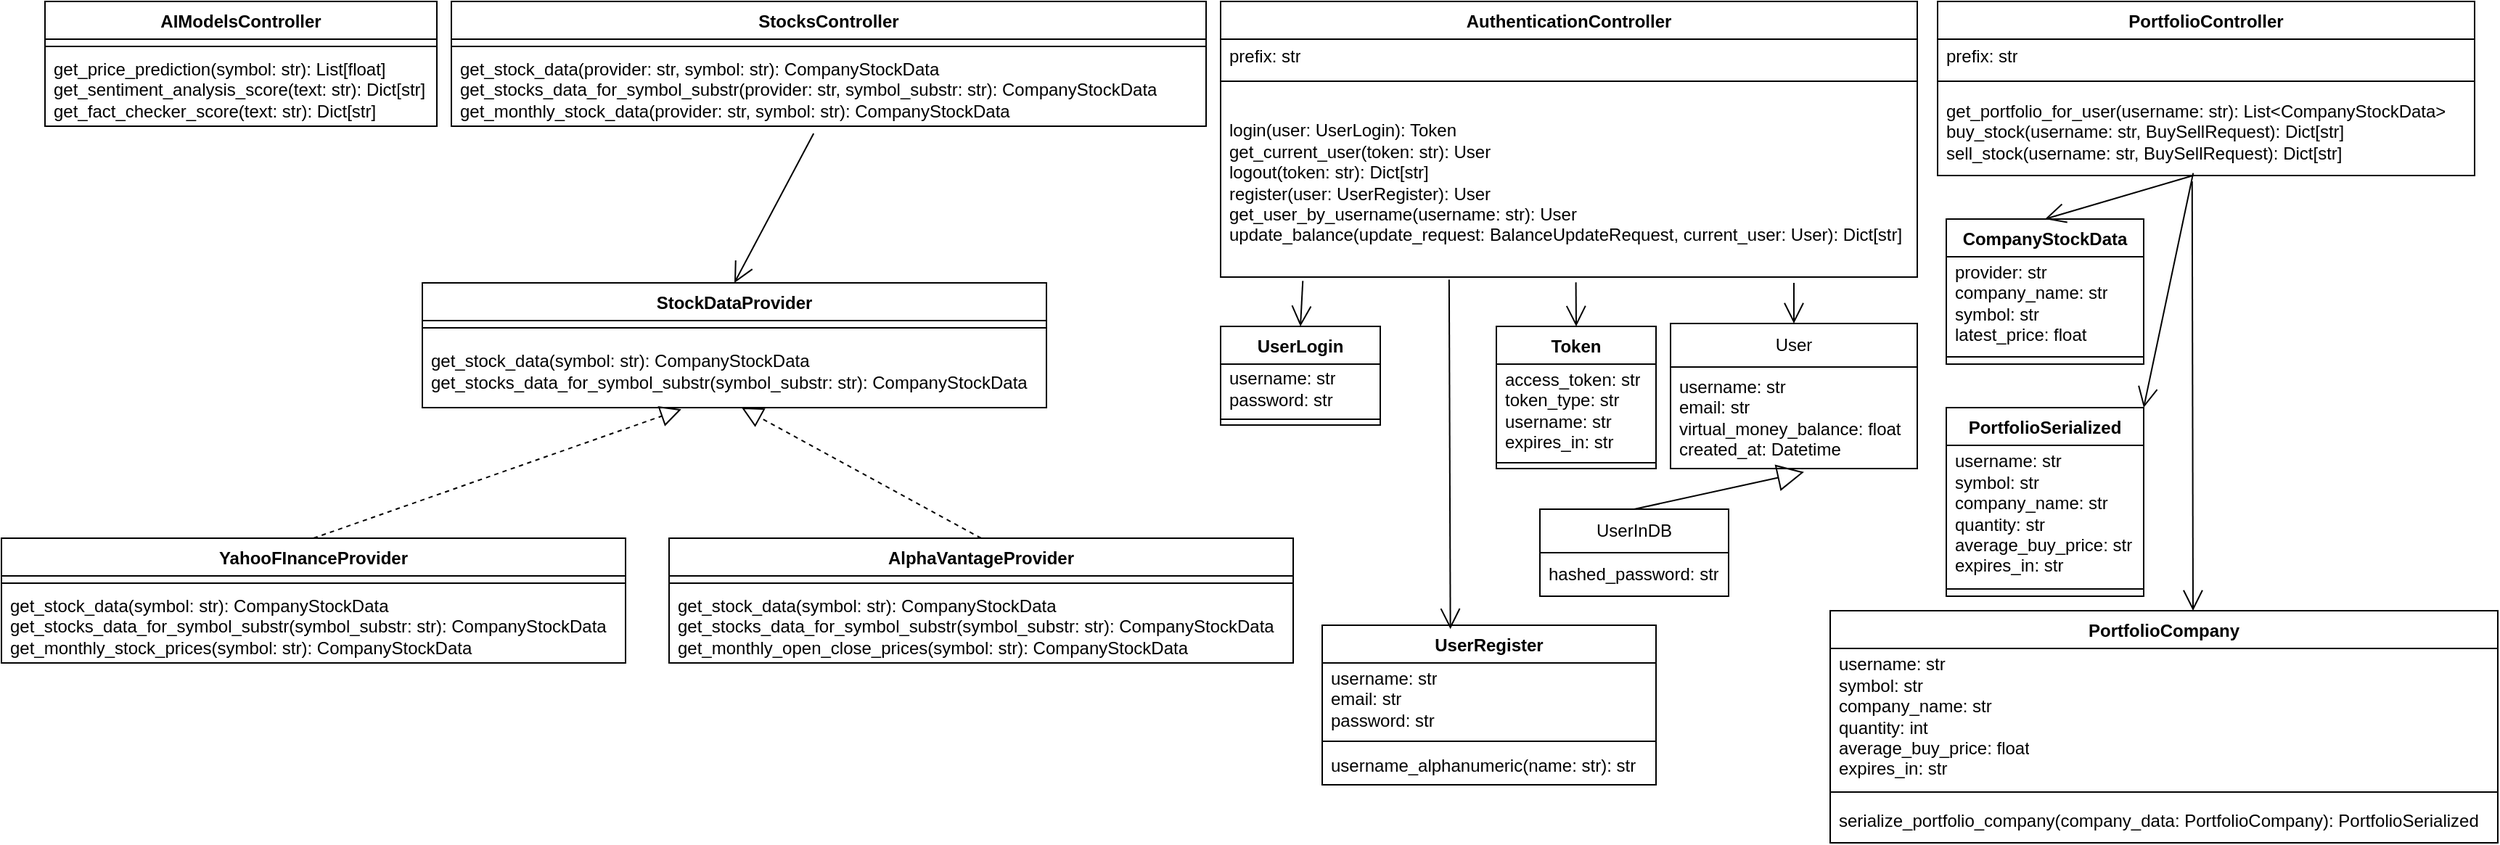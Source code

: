<mxfile version="27.0.1">
  <diagram name="Pagină-1" id="mZ6_zmvi4qatGJU-Lp0r">
    <mxGraphModel dx="2880" dy="671" grid="1" gridSize="10" guides="1" tooltips="1" connect="1" arrows="1" fold="1" page="1" pageScale="1" pageWidth="827" pageHeight="1169" math="0" shadow="0">
      <root>
        <mxCell id="0" />
        <mxCell id="1" parent="0" />
        <mxCell id="cx__XU5smR8nrhyl2enT-2" value="User" style="swimlane;fontStyle=0;childLayout=stackLayout;horizontal=1;startSize=30;horizontalStack=0;resizeParent=1;resizeParentMax=0;resizeLast=0;collapsible=1;marginBottom=0;whiteSpace=wrap;html=1;" vertex="1" parent="1">
          <mxGeometry x="-140" y="272" width="170" height="100" as="geometry" />
        </mxCell>
        <mxCell id="cx__XU5smR8nrhyl2enT-3" value="username: str&lt;div&gt;email: str&lt;/div&gt;&lt;div&gt;virtual_money_balance: float&lt;/div&gt;&lt;div&gt;created_at: Datetime&lt;/div&gt;" style="text;strokeColor=none;fillColor=none;align=left;verticalAlign=middle;spacingLeft=4;spacingRight=4;overflow=hidden;points=[[0,0.5],[1,0.5]];portConstraint=eastwest;rotatable=0;whiteSpace=wrap;html=1;" vertex="1" parent="cx__XU5smR8nrhyl2enT-2">
          <mxGeometry y="30" width="170" height="70" as="geometry" />
        </mxCell>
        <mxCell id="cx__XU5smR8nrhyl2enT-6" value="UserInDB" style="swimlane;fontStyle=0;childLayout=stackLayout;horizontal=1;startSize=30;horizontalStack=0;resizeParent=1;resizeParentMax=0;resizeLast=0;collapsible=1;marginBottom=0;whiteSpace=wrap;html=1;" vertex="1" parent="1">
          <mxGeometry x="-230" y="400" width="130" height="60" as="geometry" />
        </mxCell>
        <mxCell id="cx__XU5smR8nrhyl2enT-7" value="hashed_password: str" style="text;strokeColor=none;fillColor=none;align=left;verticalAlign=middle;spacingLeft=4;spacingRight=4;overflow=hidden;points=[[0,0.5],[1,0.5]];portConstraint=eastwest;rotatable=0;whiteSpace=wrap;html=1;" vertex="1" parent="cx__XU5smR8nrhyl2enT-6">
          <mxGeometry y="30" width="130" height="30" as="geometry" />
        </mxCell>
        <mxCell id="cx__XU5smR8nrhyl2enT-11" value="UserRegister" style="swimlane;fontStyle=1;align=center;verticalAlign=top;childLayout=stackLayout;horizontal=1;startSize=26;horizontalStack=0;resizeParent=1;resizeParentMax=0;resizeLast=0;collapsible=1;marginBottom=0;whiteSpace=wrap;html=1;" vertex="1" parent="1">
          <mxGeometry x="-380" y="480" width="230" height="110" as="geometry" />
        </mxCell>
        <mxCell id="cx__XU5smR8nrhyl2enT-17" value="username: str&lt;div&gt;email: str&lt;/div&gt;&lt;div&gt;password: str&lt;/div&gt;" style="text;strokeColor=none;fillColor=none;align=left;verticalAlign=middle;spacingLeft=4;spacingRight=4;overflow=hidden;points=[[0,0.5],[1,0.5]];portConstraint=eastwest;rotatable=0;whiteSpace=wrap;html=1;" vertex="1" parent="cx__XU5smR8nrhyl2enT-11">
          <mxGeometry y="26" width="230" height="50" as="geometry" />
        </mxCell>
        <mxCell id="cx__XU5smR8nrhyl2enT-13" value="" style="line;strokeWidth=1;fillColor=none;align=left;verticalAlign=middle;spacingTop=-1;spacingLeft=3;spacingRight=3;rotatable=0;labelPosition=right;points=[];portConstraint=eastwest;strokeColor=inherit;" vertex="1" parent="cx__XU5smR8nrhyl2enT-11">
          <mxGeometry y="76" width="230" height="8" as="geometry" />
        </mxCell>
        <mxCell id="cx__XU5smR8nrhyl2enT-18" value="username_alphanumeric(name: str): str" style="text;strokeColor=none;fillColor=none;align=left;verticalAlign=middle;spacingLeft=4;spacingRight=4;overflow=hidden;points=[[0,0.5],[1,0.5]];portConstraint=eastwest;rotatable=0;whiteSpace=wrap;html=1;" vertex="1" parent="cx__XU5smR8nrhyl2enT-11">
          <mxGeometry y="84" width="230" height="26" as="geometry" />
        </mxCell>
        <mxCell id="cx__XU5smR8nrhyl2enT-19" value="UserLogin" style="swimlane;fontStyle=1;align=center;verticalAlign=top;childLayout=stackLayout;horizontal=1;startSize=26;horizontalStack=0;resizeParent=1;resizeParentMax=0;resizeLast=0;collapsible=1;marginBottom=0;whiteSpace=wrap;html=1;" vertex="1" parent="1">
          <mxGeometry x="-450" y="274" width="110" height="68" as="geometry" />
        </mxCell>
        <mxCell id="cx__XU5smR8nrhyl2enT-20" value="username: str&lt;div&gt;password: str&lt;/div&gt;" style="text;strokeColor=none;fillColor=none;align=left;verticalAlign=middle;spacingLeft=4;spacingRight=4;overflow=hidden;points=[[0,0.5],[1,0.5]];portConstraint=eastwest;rotatable=0;whiteSpace=wrap;html=1;" vertex="1" parent="cx__XU5smR8nrhyl2enT-19">
          <mxGeometry y="26" width="110" height="34" as="geometry" />
        </mxCell>
        <mxCell id="cx__XU5smR8nrhyl2enT-21" value="" style="line;strokeWidth=1;fillColor=none;align=left;verticalAlign=middle;spacingTop=-1;spacingLeft=3;spacingRight=3;rotatable=0;labelPosition=right;points=[];portConstraint=eastwest;strokeColor=inherit;" vertex="1" parent="cx__XU5smR8nrhyl2enT-19">
          <mxGeometry y="60" width="110" height="8" as="geometry" />
        </mxCell>
        <mxCell id="cx__XU5smR8nrhyl2enT-23" value="Token" style="swimlane;fontStyle=1;align=center;verticalAlign=top;childLayout=stackLayout;horizontal=1;startSize=26;horizontalStack=0;resizeParent=1;resizeParentMax=0;resizeLast=0;collapsible=1;marginBottom=0;whiteSpace=wrap;html=1;" vertex="1" parent="1">
          <mxGeometry x="-260" y="274" width="110" height="98" as="geometry" />
        </mxCell>
        <mxCell id="cx__XU5smR8nrhyl2enT-24" value="access_token: str&lt;div&gt;token_type: str&lt;/div&gt;&lt;div&gt;username: str&lt;/div&gt;&lt;div&gt;expires_in: str&lt;/div&gt;" style="text;strokeColor=none;fillColor=none;align=left;verticalAlign=middle;spacingLeft=4;spacingRight=4;overflow=hidden;points=[[0,0.5],[1,0.5]];portConstraint=eastwest;rotatable=0;whiteSpace=wrap;html=1;" vertex="1" parent="cx__XU5smR8nrhyl2enT-23">
          <mxGeometry y="26" width="110" height="64" as="geometry" />
        </mxCell>
        <mxCell id="cx__XU5smR8nrhyl2enT-25" value="" style="line;strokeWidth=1;fillColor=none;align=left;verticalAlign=middle;spacingTop=-1;spacingLeft=3;spacingRight=3;rotatable=0;labelPosition=right;points=[];portConstraint=eastwest;strokeColor=inherit;" vertex="1" parent="cx__XU5smR8nrhyl2enT-23">
          <mxGeometry y="90" width="110" height="8" as="geometry" />
        </mxCell>
        <mxCell id="cx__XU5smR8nrhyl2enT-26" value="PortfolioCompany" style="swimlane;fontStyle=1;align=center;verticalAlign=top;childLayout=stackLayout;horizontal=1;startSize=26;horizontalStack=0;resizeParent=1;resizeParentMax=0;resizeLast=0;collapsible=1;marginBottom=0;whiteSpace=wrap;html=1;" vertex="1" parent="1">
          <mxGeometry x="-30" y="470" width="460" height="160" as="geometry" />
        </mxCell>
        <mxCell id="cx__XU5smR8nrhyl2enT-27" value="username: str&lt;div&gt;&lt;span style=&quot;background-color: transparent; color: light-dark(rgb(0, 0, 0), rgb(255, 255, 255));&quot;&gt;symbol: str&lt;/span&gt;&lt;/div&gt;&lt;div&gt;company_name: str&lt;br&gt;&lt;div&gt;quantity: int&lt;/div&gt;&lt;div&gt;average_buy_price: float&lt;/div&gt;&lt;div&gt;expires_in: str&lt;/div&gt;&lt;/div&gt;" style="text;strokeColor=none;fillColor=none;align=left;verticalAlign=middle;spacingLeft=4;spacingRight=4;overflow=hidden;points=[[0,0.5],[1,0.5]];portConstraint=eastwest;rotatable=0;whiteSpace=wrap;html=1;" vertex="1" parent="cx__XU5smR8nrhyl2enT-26">
          <mxGeometry y="26" width="460" height="94" as="geometry" />
        </mxCell>
        <mxCell id="cx__XU5smR8nrhyl2enT-28" value="" style="line;strokeWidth=1;fillColor=none;align=left;verticalAlign=middle;spacingTop=-1;spacingLeft=3;spacingRight=3;rotatable=0;labelPosition=right;points=[];portConstraint=eastwest;strokeColor=inherit;" vertex="1" parent="cx__XU5smR8nrhyl2enT-26">
          <mxGeometry y="120" width="460" height="10" as="geometry" />
        </mxCell>
        <mxCell id="cx__XU5smR8nrhyl2enT-29" value="serialize_portfolio_company(company_data: PortfolioCompany): PortfolioSerialized" style="text;strokeColor=none;fillColor=none;align=left;verticalAlign=middle;spacingLeft=4;spacingRight=4;overflow=hidden;points=[[0,0.5],[1,0.5]];portConstraint=eastwest;rotatable=0;whiteSpace=wrap;html=1;" vertex="1" parent="cx__XU5smR8nrhyl2enT-26">
          <mxGeometry y="130" width="460" height="30" as="geometry" />
        </mxCell>
        <mxCell id="cx__XU5smR8nrhyl2enT-30" value="PortfolioSerialized" style="swimlane;fontStyle=1;align=center;verticalAlign=top;childLayout=stackLayout;horizontal=1;startSize=26;horizontalStack=0;resizeParent=1;resizeParentMax=0;resizeLast=0;collapsible=1;marginBottom=0;whiteSpace=wrap;html=1;" vertex="1" parent="1">
          <mxGeometry x="50" y="330" width="136" height="130" as="geometry" />
        </mxCell>
        <mxCell id="cx__XU5smR8nrhyl2enT-31" value="username: str&lt;div&gt;&lt;span style=&quot;background-color: transparent; color: light-dark(rgb(0, 0, 0), rgb(255, 255, 255));&quot;&gt;symbol: str&lt;/span&gt;&lt;/div&gt;&lt;div&gt;company_name: str&lt;br&gt;&lt;div&gt;quantity: str&lt;/div&gt;&lt;div&gt;average_buy_price: str&lt;/div&gt;&lt;div&gt;expires_in: str&lt;/div&gt;&lt;/div&gt;" style="text;strokeColor=none;fillColor=none;align=left;verticalAlign=middle;spacingLeft=4;spacingRight=4;overflow=hidden;points=[[0,0.5],[1,0.5]];portConstraint=eastwest;rotatable=0;whiteSpace=wrap;html=1;" vertex="1" parent="cx__XU5smR8nrhyl2enT-30">
          <mxGeometry y="26" width="136" height="94" as="geometry" />
        </mxCell>
        <mxCell id="cx__XU5smR8nrhyl2enT-32" value="" style="line;strokeWidth=1;fillColor=none;align=left;verticalAlign=middle;spacingTop=-1;spacingLeft=3;spacingRight=3;rotatable=0;labelPosition=right;points=[];portConstraint=eastwest;strokeColor=inherit;" vertex="1" parent="cx__XU5smR8nrhyl2enT-30">
          <mxGeometry y="120" width="136" height="10" as="geometry" />
        </mxCell>
        <mxCell id="cx__XU5smR8nrhyl2enT-40" value="StockDataProvider" style="swimlane;fontStyle=1;align=center;verticalAlign=top;childLayout=stackLayout;horizontal=1;startSize=26;horizontalStack=0;resizeParent=1;resizeParentMax=0;resizeLast=0;collapsible=1;marginBottom=0;whiteSpace=wrap;html=1;" vertex="1" parent="1">
          <mxGeometry x="-1000" y="244" width="430" height="86" as="geometry" />
        </mxCell>
        <mxCell id="cx__XU5smR8nrhyl2enT-42" value="" style="line;strokeWidth=1;fillColor=none;align=left;verticalAlign=middle;spacingTop=-1;spacingLeft=3;spacingRight=3;rotatable=0;labelPosition=right;points=[];portConstraint=eastwest;strokeColor=inherit;" vertex="1" parent="cx__XU5smR8nrhyl2enT-40">
          <mxGeometry y="26" width="430" height="10" as="geometry" />
        </mxCell>
        <mxCell id="cx__XU5smR8nrhyl2enT-43" value="get_stock_data(symbol: str): CompanyStockData&lt;div&gt;get_stocks_data_for_symbol_substr(symbol_substr: str):&amp;nbsp;&lt;span style=&quot;background-color: transparent; color: light-dark(rgb(0, 0, 0), rgb(255, 255, 255));&quot;&gt;CompanyStockData&lt;/span&gt;&lt;/div&gt;" style="text;strokeColor=none;fillColor=none;align=left;verticalAlign=middle;spacingLeft=4;spacingRight=4;overflow=hidden;points=[[0,0.5],[1,0.5]];portConstraint=eastwest;rotatable=0;whiteSpace=wrap;html=1;" vertex="1" parent="cx__XU5smR8nrhyl2enT-40">
          <mxGeometry y="36" width="430" height="50" as="geometry" />
        </mxCell>
        <mxCell id="cx__XU5smR8nrhyl2enT-44" value="CompanyStockData" style="swimlane;fontStyle=1;align=center;verticalAlign=top;childLayout=stackLayout;horizontal=1;startSize=26;horizontalStack=0;resizeParent=1;resizeParentMax=0;resizeLast=0;collapsible=1;marginBottom=0;whiteSpace=wrap;html=1;" vertex="1" parent="1">
          <mxGeometry x="50" y="200" width="136" height="100" as="geometry" />
        </mxCell>
        <mxCell id="cx__XU5smR8nrhyl2enT-45" value="provider: str&lt;div&gt;company_name: str&lt;br&gt;&lt;div&gt;symbol: str&lt;/div&gt;&lt;/div&gt;&lt;div&gt;latest_price: float&lt;/div&gt;" style="text;strokeColor=none;fillColor=none;align=left;verticalAlign=middle;spacingLeft=4;spacingRight=4;overflow=hidden;points=[[0,0.5],[1,0.5]];portConstraint=eastwest;rotatable=0;whiteSpace=wrap;html=1;" vertex="1" parent="cx__XU5smR8nrhyl2enT-44">
          <mxGeometry y="26" width="136" height="64" as="geometry" />
        </mxCell>
        <mxCell id="cx__XU5smR8nrhyl2enT-46" value="" style="line;strokeWidth=1;fillColor=none;align=left;verticalAlign=middle;spacingTop=-1;spacingLeft=3;spacingRight=3;rotatable=0;labelPosition=right;points=[];portConstraint=eastwest;strokeColor=inherit;" vertex="1" parent="cx__XU5smR8nrhyl2enT-44">
          <mxGeometry y="90" width="136" height="10" as="geometry" />
        </mxCell>
        <mxCell id="cx__XU5smR8nrhyl2enT-47" value="YahooFInanceProvider" style="swimlane;fontStyle=1;align=center;verticalAlign=top;childLayout=stackLayout;horizontal=1;startSize=26;horizontalStack=0;resizeParent=1;resizeParentMax=0;resizeLast=0;collapsible=1;marginBottom=0;whiteSpace=wrap;html=1;" vertex="1" parent="1">
          <mxGeometry x="-1290" y="420" width="430" height="86" as="geometry" />
        </mxCell>
        <mxCell id="cx__XU5smR8nrhyl2enT-48" value="" style="line;strokeWidth=1;fillColor=none;align=left;verticalAlign=middle;spacingTop=-1;spacingLeft=3;spacingRight=3;rotatable=0;labelPosition=right;points=[];portConstraint=eastwest;strokeColor=inherit;" vertex="1" parent="cx__XU5smR8nrhyl2enT-47">
          <mxGeometry y="26" width="430" height="10" as="geometry" />
        </mxCell>
        <mxCell id="cx__XU5smR8nrhyl2enT-49" value="get_stock_data(symbol: str): CompanyStockData&lt;div&gt;get_stocks_data_for_symbol_substr(symbol_substr: str):&amp;nbsp;&lt;span style=&quot;background-color: transparent; color: light-dark(rgb(0, 0, 0), rgb(255, 255, 255));&quot;&gt;CompanyStockData&lt;/span&gt;&lt;/div&gt;&lt;div&gt;&lt;span style=&quot;background-color: transparent; color: light-dark(rgb(0, 0, 0), rgb(255, 255, 255));&quot;&gt;get_monthly_stock_prices(symbol: str): CompanyStockData&lt;/span&gt;&lt;/div&gt;" style="text;strokeColor=none;fillColor=none;align=left;verticalAlign=middle;spacingLeft=4;spacingRight=4;overflow=hidden;points=[[0,0.5],[1,0.5]];portConstraint=eastwest;rotatable=0;whiteSpace=wrap;html=1;" vertex="1" parent="cx__XU5smR8nrhyl2enT-47">
          <mxGeometry y="36" width="430" height="50" as="geometry" />
        </mxCell>
        <mxCell id="cx__XU5smR8nrhyl2enT-50" value="AlphaVantageProvider" style="swimlane;fontStyle=1;align=center;verticalAlign=top;childLayout=stackLayout;horizontal=1;startSize=26;horizontalStack=0;resizeParent=1;resizeParentMax=0;resizeLast=0;collapsible=1;marginBottom=0;whiteSpace=wrap;html=1;" vertex="1" parent="1">
          <mxGeometry x="-830" y="420" width="430" height="86" as="geometry" />
        </mxCell>
        <mxCell id="cx__XU5smR8nrhyl2enT-51" value="" style="line;strokeWidth=1;fillColor=none;align=left;verticalAlign=middle;spacingTop=-1;spacingLeft=3;spacingRight=3;rotatable=0;labelPosition=right;points=[];portConstraint=eastwest;strokeColor=inherit;" vertex="1" parent="cx__XU5smR8nrhyl2enT-50">
          <mxGeometry y="26" width="430" height="10" as="geometry" />
        </mxCell>
        <mxCell id="cx__XU5smR8nrhyl2enT-52" value="get_stock_data(symbol: str): CompanyStockData&lt;div&gt;get_stocks_data_for_symbol_substr(symbol_substr: str):&amp;nbsp;&lt;span style=&quot;background-color: transparent; color: light-dark(rgb(0, 0, 0), rgb(255, 255, 255));&quot;&gt;CompanyStockData&lt;/span&gt;&lt;/div&gt;&lt;div&gt;&lt;span style=&quot;background-color: transparent; color: light-dark(rgb(0, 0, 0), rgb(255, 255, 255));&quot;&gt;get_monthly_open_close_prices(symbol: str): CompanyStockData&lt;/span&gt;&lt;/div&gt;" style="text;strokeColor=none;fillColor=none;align=left;verticalAlign=middle;spacingLeft=4;spacingRight=4;overflow=hidden;points=[[0,0.5],[1,0.5]];portConstraint=eastwest;rotatable=0;whiteSpace=wrap;html=1;" vertex="1" parent="cx__XU5smR8nrhyl2enT-50">
          <mxGeometry y="36" width="430" height="50" as="geometry" />
        </mxCell>
        <mxCell id="cx__XU5smR8nrhyl2enT-53" value="AuthenticationController" style="swimlane;fontStyle=1;align=center;verticalAlign=top;childLayout=stackLayout;horizontal=1;startSize=26;horizontalStack=0;resizeParent=1;resizeParentMax=0;resizeLast=0;collapsible=1;marginBottom=0;whiteSpace=wrap;html=1;" vertex="1" parent="1">
          <mxGeometry x="-450" y="50" width="480" height="190" as="geometry" />
        </mxCell>
        <mxCell id="cx__XU5smR8nrhyl2enT-54" value="prefix: str" style="text;strokeColor=none;fillColor=none;align=left;verticalAlign=middle;spacingLeft=4;spacingRight=4;overflow=hidden;points=[[0,0.5],[1,0.5]];portConstraint=eastwest;rotatable=0;whiteSpace=wrap;html=1;" vertex="1" parent="cx__XU5smR8nrhyl2enT-53">
          <mxGeometry y="26" width="480" height="24" as="geometry" />
        </mxCell>
        <mxCell id="cx__XU5smR8nrhyl2enT-55" value="" style="line;strokeWidth=1;fillColor=none;align=left;verticalAlign=middle;spacingTop=-1;spacingLeft=3;spacingRight=3;rotatable=0;labelPosition=right;points=[];portConstraint=eastwest;strokeColor=inherit;" vertex="1" parent="cx__XU5smR8nrhyl2enT-53">
          <mxGeometry y="50" width="480" height="10" as="geometry" />
        </mxCell>
        <mxCell id="cx__XU5smR8nrhyl2enT-56" value="login(user: UserLogin): Token&lt;div&gt;get_current_user(token: str): User&lt;/div&gt;&lt;div&gt;logout(token: str): Dict[str]&lt;/div&gt;&lt;div&gt;register(user: UserRegister): User&lt;/div&gt;&lt;div&gt;get_user_by_username(username: str): User&lt;/div&gt;&lt;div&gt;update_balance(update_request: BalanceUpdateRequest, current_user: User): Dict[str]&lt;/div&gt;" style="text;strokeColor=none;fillColor=none;align=left;verticalAlign=middle;spacingLeft=4;spacingRight=4;overflow=hidden;points=[[0,0.5],[1,0.5]];portConstraint=eastwest;rotatable=0;whiteSpace=wrap;html=1;" vertex="1" parent="cx__XU5smR8nrhyl2enT-53">
          <mxGeometry y="60" width="480" height="130" as="geometry" />
        </mxCell>
        <mxCell id="cx__XU5smR8nrhyl2enT-57" value="PortfolioController" style="swimlane;fontStyle=1;align=center;verticalAlign=top;childLayout=stackLayout;horizontal=1;startSize=26;horizontalStack=0;resizeParent=1;resizeParentMax=0;resizeLast=0;collapsible=1;marginBottom=0;whiteSpace=wrap;html=1;" vertex="1" parent="1">
          <mxGeometry x="44" y="50" width="370" height="120" as="geometry" />
        </mxCell>
        <mxCell id="cx__XU5smR8nrhyl2enT-58" value="prefix: str" style="text;strokeColor=none;fillColor=none;align=left;verticalAlign=middle;spacingLeft=4;spacingRight=4;overflow=hidden;points=[[0,0.5],[1,0.5]];portConstraint=eastwest;rotatable=0;whiteSpace=wrap;html=1;" vertex="1" parent="cx__XU5smR8nrhyl2enT-57">
          <mxGeometry y="26" width="370" height="24" as="geometry" />
        </mxCell>
        <mxCell id="cx__XU5smR8nrhyl2enT-59" value="" style="line;strokeWidth=1;fillColor=none;align=left;verticalAlign=middle;spacingTop=-1;spacingLeft=3;spacingRight=3;rotatable=0;labelPosition=right;points=[];portConstraint=eastwest;strokeColor=inherit;" vertex="1" parent="cx__XU5smR8nrhyl2enT-57">
          <mxGeometry y="50" width="370" height="10" as="geometry" />
        </mxCell>
        <mxCell id="cx__XU5smR8nrhyl2enT-60" value="get_portfolio_for_user(username: str): List&amp;lt;CompanyStockData&amp;gt;&lt;div&gt;buy_stock(username: str, BuySellRequest): Dict[str]&lt;/div&gt;&lt;div&gt;sell_stock(username: str, BuySellRequest): Dict[str]&lt;/div&gt;" style="text;strokeColor=none;fillColor=none;align=left;verticalAlign=middle;spacingLeft=4;spacingRight=4;overflow=hidden;points=[[0,0.5],[1,0.5]];portConstraint=eastwest;rotatable=0;whiteSpace=wrap;html=1;" vertex="1" parent="cx__XU5smR8nrhyl2enT-57">
          <mxGeometry y="60" width="370" height="60" as="geometry" />
        </mxCell>
        <mxCell id="cx__XU5smR8nrhyl2enT-65" value="StocksController" style="swimlane;fontStyle=1;align=center;verticalAlign=top;childLayout=stackLayout;horizontal=1;startSize=26;horizontalStack=0;resizeParent=1;resizeParentMax=0;resizeLast=0;collapsible=1;marginBottom=0;whiteSpace=wrap;html=1;" vertex="1" parent="1">
          <mxGeometry x="-980" y="50" width="520" height="86" as="geometry" />
        </mxCell>
        <mxCell id="cx__XU5smR8nrhyl2enT-66" value="" style="line;strokeWidth=1;fillColor=none;align=left;verticalAlign=middle;spacingTop=-1;spacingLeft=3;spacingRight=3;rotatable=0;labelPosition=right;points=[];portConstraint=eastwest;strokeColor=inherit;" vertex="1" parent="cx__XU5smR8nrhyl2enT-65">
          <mxGeometry y="26" width="520" height="10" as="geometry" />
        </mxCell>
        <mxCell id="cx__XU5smR8nrhyl2enT-67" value="get_stock_data(provider: str, symbol: str): CompanyStockData&lt;div&gt;get_stocks_data_for_symbol_substr(provider: str, symbol_substr: str):&amp;nbsp;&lt;span style=&quot;background-color: transparent; color: light-dark(rgb(0, 0, 0), rgb(255, 255, 255));&quot;&gt;CompanyStockData&lt;/span&gt;&lt;/div&gt;&lt;div&gt;&lt;span style=&quot;background-color: transparent; color: light-dark(rgb(0, 0, 0), rgb(255, 255, 255));&quot;&gt;get_monthly_stock_data(provider: str, symbol: str): CompanyStockData&lt;/span&gt;&lt;/div&gt;" style="text;strokeColor=none;fillColor=none;align=left;verticalAlign=middle;spacingLeft=4;spacingRight=4;overflow=hidden;points=[[0,0.5],[1,0.5]];portConstraint=eastwest;rotatable=0;whiteSpace=wrap;html=1;" vertex="1" parent="cx__XU5smR8nrhyl2enT-65">
          <mxGeometry y="36" width="520" height="50" as="geometry" />
        </mxCell>
        <mxCell id="cx__XU5smR8nrhyl2enT-68" value="AIModelsController" style="swimlane;fontStyle=1;align=center;verticalAlign=top;childLayout=stackLayout;horizontal=1;startSize=26;horizontalStack=0;resizeParent=1;resizeParentMax=0;resizeLast=0;collapsible=1;marginBottom=0;whiteSpace=wrap;html=1;" vertex="1" parent="1">
          <mxGeometry x="-1260" y="50" width="270" height="86" as="geometry" />
        </mxCell>
        <mxCell id="cx__XU5smR8nrhyl2enT-69" value="" style="line;strokeWidth=1;fillColor=none;align=left;verticalAlign=middle;spacingTop=-1;spacingLeft=3;spacingRight=3;rotatable=0;labelPosition=right;points=[];portConstraint=eastwest;strokeColor=inherit;" vertex="1" parent="cx__XU5smR8nrhyl2enT-68">
          <mxGeometry y="26" width="270" height="10" as="geometry" />
        </mxCell>
        <mxCell id="cx__XU5smR8nrhyl2enT-70" value="get_price_prediction(symbol: str): List[float]&lt;div&gt;get_sentiment_analysis_score(text: str):&amp;nbsp;&lt;span style=&quot;background-color: transparent; color: light-dark(rgb(0, 0, 0), rgb(255, 255, 255));&quot;&gt;Dict[str]&lt;/span&gt;&lt;/div&gt;&lt;div&gt;&lt;span style=&quot;background-color: transparent; color: light-dark(rgb(0, 0, 0), rgb(255, 255, 255));&quot;&gt;get_fact_checker_score(text: str): Dict[str]&lt;/span&gt;&lt;/div&gt;" style="text;strokeColor=none;fillColor=none;align=left;verticalAlign=middle;spacingLeft=4;spacingRight=4;overflow=hidden;points=[[0,0.5],[1,0.5]];portConstraint=eastwest;rotatable=0;whiteSpace=wrap;html=1;" vertex="1" parent="cx__XU5smR8nrhyl2enT-68">
          <mxGeometry y="36" width="270" height="50" as="geometry" />
        </mxCell>
        <mxCell id="cx__XU5smR8nrhyl2enT-72" value="" style="endArrow=open;endFill=1;endSize=12;html=1;rounded=0;exitX=0.48;exitY=1.1;exitDx=0;exitDy=0;exitPerimeter=0;entryX=0.5;entryY=0;entryDx=0;entryDy=0;" edge="1" parent="1" source="cx__XU5smR8nrhyl2enT-67" target="cx__XU5smR8nrhyl2enT-40">
          <mxGeometry width="160" relative="1" as="geometry">
            <mxPoint x="-830" y="230" as="sourcePoint" />
            <mxPoint x="-670" y="230" as="targetPoint" />
          </mxGeometry>
        </mxCell>
        <mxCell id="cx__XU5smR8nrhyl2enT-73" value="" style="endArrow=block;dashed=1;endFill=0;endSize=12;html=1;rounded=0;exitX=0.5;exitY=0;exitDx=0;exitDy=0;" edge="1" parent="1" source="cx__XU5smR8nrhyl2enT-50">
          <mxGeometry width="160" relative="1" as="geometry">
            <mxPoint x="-830" y="290" as="sourcePoint" />
            <mxPoint x="-780" y="330" as="targetPoint" />
          </mxGeometry>
        </mxCell>
        <mxCell id="cx__XU5smR8nrhyl2enT-74" value="" style="endArrow=block;dashed=1;endFill=0;endSize=12;html=1;rounded=0;exitX=0.5;exitY=0;exitDx=0;exitDy=0;entryX=0.415;entryY=1.022;entryDx=0;entryDy=0;entryPerimeter=0;" edge="1" parent="1" source="cx__XU5smR8nrhyl2enT-47" target="cx__XU5smR8nrhyl2enT-43">
          <mxGeometry width="160" relative="1" as="geometry">
            <mxPoint x="-666" y="415" as="sourcePoint" />
            <mxPoint x="-790" y="330" as="targetPoint" />
          </mxGeometry>
        </mxCell>
        <mxCell id="cx__XU5smR8nrhyl2enT-75" value="" style="endArrow=open;endFill=1;endSize=12;html=1;rounded=0;exitX=0.118;exitY=1.02;exitDx=0;exitDy=0;exitPerimeter=0;entryX=0.5;entryY=0;entryDx=0;entryDy=0;" edge="1" parent="1" source="cx__XU5smR8nrhyl2enT-56" target="cx__XU5smR8nrhyl2enT-19">
          <mxGeometry width="160" relative="1" as="geometry">
            <mxPoint x="-720" y="151" as="sourcePoint" />
            <mxPoint x="-775" y="254" as="targetPoint" />
          </mxGeometry>
        </mxCell>
        <mxCell id="cx__XU5smR8nrhyl2enT-76" value="" style="endArrow=open;endFill=1;endSize=12;html=1;rounded=0;exitX=0.328;exitY=1.013;exitDx=0;exitDy=0;exitPerimeter=0;entryX=0.384;entryY=0.024;entryDx=0;entryDy=0;entryPerimeter=0;" edge="1" parent="1" source="cx__XU5smR8nrhyl2enT-56" target="cx__XU5smR8nrhyl2enT-11">
          <mxGeometry width="160" relative="1" as="geometry">
            <mxPoint x="-383" y="253" as="sourcePoint" />
            <mxPoint x="-385" y="284" as="targetPoint" />
          </mxGeometry>
        </mxCell>
        <mxCell id="cx__XU5smR8nrhyl2enT-77" value="" style="endArrow=open;endFill=1;endSize=12;html=1;rounded=0;exitX=0.51;exitY=1.028;exitDx=0;exitDy=0;exitPerimeter=0;entryX=0.5;entryY=0;entryDx=0;entryDy=0;" edge="1" parent="1" source="cx__XU5smR8nrhyl2enT-56" target="cx__XU5smR8nrhyl2enT-23">
          <mxGeometry width="160" relative="1" as="geometry">
            <mxPoint x="-373" y="263" as="sourcePoint" />
            <mxPoint x="-375" y="294" as="targetPoint" />
          </mxGeometry>
        </mxCell>
        <mxCell id="cx__XU5smR8nrhyl2enT-78" value="" style="endArrow=open;endFill=1;endSize=12;html=1;rounded=0;entryX=0.5;entryY=0;entryDx=0;entryDy=0;" edge="1" parent="1" target="cx__XU5smR8nrhyl2enT-2">
          <mxGeometry width="160" relative="1" as="geometry">
            <mxPoint x="-55" y="244" as="sourcePoint" />
            <mxPoint x="-365" y="304" as="targetPoint" />
          </mxGeometry>
        </mxCell>
        <mxCell id="cx__XU5smR8nrhyl2enT-79" value="" style="endArrow=block;endSize=16;endFill=0;html=1;rounded=0;entryX=0.541;entryY=1.034;entryDx=0;entryDy=0;entryPerimeter=0;exitX=0.5;exitY=0;exitDx=0;exitDy=0;" edge="1" parent="1" source="cx__XU5smR8nrhyl2enT-6" target="cx__XU5smR8nrhyl2enT-3">
          <mxGeometry width="160" relative="1" as="geometry">
            <mxPoint x="-480" y="390" as="sourcePoint" />
            <mxPoint x="-320" y="390" as="targetPoint" />
          </mxGeometry>
        </mxCell>
        <mxCell id="cx__XU5smR8nrhyl2enT-80" value="" style="endArrow=open;endFill=1;endSize=12;html=1;rounded=0;exitX=0.474;exitY=1.066;exitDx=0;exitDy=0;exitPerimeter=0;" edge="1" parent="1" source="cx__XU5smR8nrhyl2enT-60">
          <mxGeometry width="160" relative="1" as="geometry">
            <mxPoint x="-283" y="252" as="sourcePoint" />
            <mxPoint x="220" y="470" as="targetPoint" />
          </mxGeometry>
        </mxCell>
        <mxCell id="cx__XU5smR8nrhyl2enT-81" value="" style="endArrow=open;endFill=1;endSize=12;html=1;rounded=0;exitX=0.476;exitY=1;exitDx=0;exitDy=0;exitPerimeter=0;entryX=0.5;entryY=0;entryDx=0;entryDy=0;" edge="1" parent="1" source="cx__XU5smR8nrhyl2enT-60" target="cx__XU5smR8nrhyl2enT-44">
          <mxGeometry width="160" relative="1" as="geometry">
            <mxPoint x="-273" y="262" as="sourcePoint" />
            <mxPoint x="-272" y="503" as="targetPoint" />
          </mxGeometry>
        </mxCell>
        <mxCell id="cx__XU5smR8nrhyl2enT-82" value="" style="endArrow=open;endFill=1;endSize=12;html=1;rounded=0;exitX=0.476;exitY=0.972;exitDx=0;exitDy=0;exitPerimeter=0;entryX=1;entryY=0;entryDx=0;entryDy=0;" edge="1" parent="1" source="cx__XU5smR8nrhyl2enT-60" target="cx__XU5smR8nrhyl2enT-30">
          <mxGeometry width="160" relative="1" as="geometry">
            <mxPoint x="-263" y="272" as="sourcePoint" />
            <mxPoint x="-262" y="513" as="targetPoint" />
          </mxGeometry>
        </mxCell>
      </root>
    </mxGraphModel>
  </diagram>
</mxfile>
